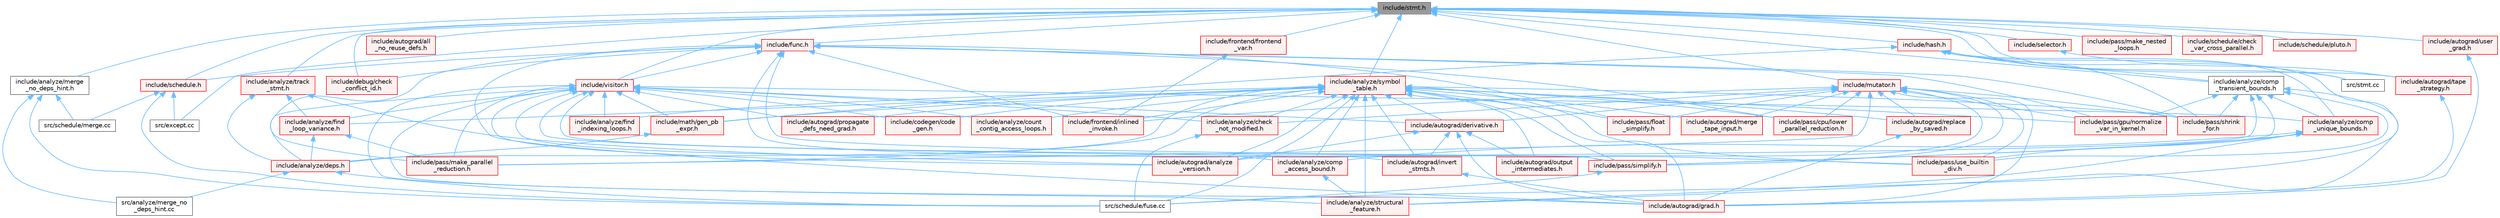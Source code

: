 digraph "include/stmt.h"
{
 // LATEX_PDF_SIZE
  bgcolor="transparent";
  edge [fontname=Helvetica,fontsize=10,labelfontname=Helvetica,labelfontsize=10];
  node [fontname=Helvetica,fontsize=10,shape=box,height=0.2,width=0.4];
  Node1 [label="include/stmt.h",height=0.2,width=0.4,color="gray40", fillcolor="grey60", style="filled", fontcolor="black",tooltip=" "];
  Node1 -> Node2 [dir="back",color="steelblue1",style="solid"];
  Node2 [label="include/analyze/comp\l_transient_bounds.h",height=0.2,width=0.4,color="grey40", fillcolor="white", style="filled",URL="$comp__transient__bounds_8h.html",tooltip=" "];
  Node2 -> Node3 [dir="back",color="steelblue1",style="solid"];
  Node3 [label="include/analyze/comp\l_unique_bounds.h",height=0.2,width=0.4,color="red", fillcolor="#FFF0F0", style="filled",URL="$comp__unique__bounds_8h.html",tooltip=" "];
  Node3 -> Node4 [dir="back",color="steelblue1",style="solid"];
  Node4 [label="include/analyze/comp\l_access_bound.h",height=0.2,width=0.4,color="red", fillcolor="#FFF0F0", style="filled",URL="$comp__access__bound_8h.html",tooltip=" "];
  Node4 -> Node5 [dir="back",color="steelblue1",style="solid"];
  Node5 [label="include/analyze/structural\l_feature.h",height=0.2,width=0.4,color="red", fillcolor="#FFF0F0", style="filled",URL="$structural__feature_8h.html",tooltip=" "];
  Node3 -> Node5 [dir="back",color="steelblue1",style="solid"];
  Node3 -> Node15 [dir="back",color="steelblue1",style="solid"];
  Node15 [label="include/pass/simplify.h",height=0.2,width=0.4,color="red", fillcolor="#FFF0F0", style="filled",URL="$simplify_8h.html",tooltip=" "];
  Node15 -> Node12 [dir="back",color="steelblue1",style="solid"];
  Node12 [label="src/schedule/fuse.cc",height=0.2,width=0.4,color="grey40", fillcolor="white", style="filled",URL="$fuse_8cc.html",tooltip=" "];
  Node3 -> Node35 [dir="back",color="steelblue1",style="solid"];
  Node35 [label="include/pass/use_builtin\l_div.h",height=0.2,width=0.4,color="red", fillcolor="#FFF0F0", style="filled",URL="$use__builtin__div_8h.html",tooltip=" "];
  Node2 -> Node5 [dir="back",color="steelblue1",style="solid"];
  Node2 -> Node39 [dir="back",color="steelblue1",style="solid"];
  Node39 [label="include/autograd/analyze\l_version.h",height=0.2,width=0.4,color="red", fillcolor="#FFF0F0", style="filled",URL="$analyze__version_8h.html",tooltip=" "];
  Node2 -> Node41 [dir="back",color="steelblue1",style="solid"];
  Node41 [label="include/pass/gpu/normalize\l_var_in_kernel.h",height=0.2,width=0.4,color="red", fillcolor="#FFF0F0", style="filled",URL="$normalize__var__in__kernel_8h.html",tooltip=" "];
  Node2 -> Node42 [dir="back",color="steelblue1",style="solid"];
  Node42 [label="include/pass/shrink\l_for.h",height=0.2,width=0.4,color="red", fillcolor="#FFF0F0", style="filled",URL="$shrink__for_8h.html",tooltip=" "];
  Node2 -> Node15 [dir="back",color="steelblue1",style="solid"];
  Node2 -> Node35 [dir="back",color="steelblue1",style="solid"];
  Node1 -> Node44 [dir="back",color="steelblue1",style="solid"];
  Node44 [label="include/analyze/merge\l_no_deps_hint.h",height=0.2,width=0.4,color="grey40", fillcolor="white", style="filled",URL="$merge__no__deps__hint_8h.html",tooltip=" "];
  Node44 -> Node45 [dir="back",color="steelblue1",style="solid"];
  Node45 [label="src/analyze/merge_no\l_deps_hint.cc",height=0.2,width=0.4,color="grey40", fillcolor="white", style="filled",URL="$merge__no__deps__hint_8cc.html",tooltip=" "];
  Node44 -> Node12 [dir="back",color="steelblue1",style="solid"];
  Node44 -> Node46 [dir="back",color="steelblue1",style="solid"];
  Node46 [label="src/schedule/merge.cc",height=0.2,width=0.4,color="grey40", fillcolor="white", style="filled",URL="$merge_8cc.html",tooltip=" "];
  Node1 -> Node47 [dir="back",color="steelblue1",style="solid"];
  Node47 [label="include/analyze/symbol\l_table.h",height=0.2,width=0.4,color="red", fillcolor="#FFF0F0", style="filled",URL="$symbol__table_8h.html",tooltip=" "];
  Node47 -> Node48 [dir="back",color="steelblue1",style="solid"];
  Node48 [label="include/analyze/check\l_not_modified.h",height=0.2,width=0.4,color="red", fillcolor="#FFF0F0", style="filled",URL="$check__not__modified_8h.html",tooltip=" "];
  Node48 -> Node12 [dir="back",color="steelblue1",style="solid"];
  Node47 -> Node4 [dir="back",color="steelblue1",style="solid"];
  Node47 -> Node53 [dir="back",color="steelblue1",style="solid"];
  Node53 [label="include/analyze/count\l_contig_access_loops.h",height=0.2,width=0.4,color="red", fillcolor="#FFF0F0", style="filled",URL="$count__contig__access__loops_8h.html",tooltip=" "];
  Node47 -> Node55 [dir="back",color="steelblue1",style="solid"];
  Node55 [label="include/analyze/deps.h",height=0.2,width=0.4,color="red", fillcolor="#FFF0F0", style="filled",URL="$deps_8h.html",tooltip=" "];
  Node55 -> Node45 [dir="back",color="steelblue1",style="solid"];
  Node55 -> Node12 [dir="back",color="steelblue1",style="solid"];
  Node47 -> Node73 [dir="back",color="steelblue1",style="solid"];
  Node73 [label="include/analyze/find\l_indexing_loops.h",height=0.2,width=0.4,color="red", fillcolor="#FFF0F0", style="filled",URL="$find__indexing__loops_8h.html",tooltip=" "];
  Node47 -> Node76 [dir="back",color="steelblue1",style="solid"];
  Node76 [label="include/analyze/find\l_loop_variance.h",height=0.2,width=0.4,color="red", fillcolor="#FFF0F0", style="filled",URL="$find__loop__variance_8h.html",tooltip=" "];
  Node76 -> Node55 [dir="back",color="steelblue1",style="solid"];
  Node76 -> Node77 [dir="back",color="steelblue1",style="solid"];
  Node77 [label="include/pass/make_parallel\l_reduction.h",height=0.2,width=0.4,color="red", fillcolor="#FFF0F0", style="filled",URL="$make__parallel__reduction_8h.html",tooltip=" "];
  Node47 -> Node5 [dir="back",color="steelblue1",style="solid"];
  Node47 -> Node39 [dir="back",color="steelblue1",style="solid"];
  Node47 -> Node83 [dir="back",color="steelblue1",style="solid"];
  Node83 [label="include/autograd/derivative.h",height=0.2,width=0.4,color="red", fillcolor="#FFF0F0", style="filled",URL="$derivative_8h.html",tooltip=" "];
  Node83 -> Node39 [dir="back",color="steelblue1",style="solid"];
  Node83 -> Node85 [dir="back",color="steelblue1",style="solid"];
  Node85 [label="include/autograd/grad.h",height=0.2,width=0.4,color="red", fillcolor="#FFF0F0", style="filled",URL="$grad_8h.html",tooltip=" "];
  Node83 -> Node86 [dir="back",color="steelblue1",style="solid"];
  Node86 [label="include/autograd/invert\l_stmts.h",height=0.2,width=0.4,color="red", fillcolor="#FFF0F0", style="filled",URL="$invert__stmts_8h.html",tooltip=" "];
  Node86 -> Node85 [dir="back",color="steelblue1",style="solid"];
  Node83 -> Node87 [dir="back",color="steelblue1",style="solid"];
  Node87 [label="include/autograd/output\l_intermediates.h",height=0.2,width=0.4,color="red", fillcolor="#FFF0F0", style="filled",URL="$output__intermediates_8h.html",tooltip=" "];
  Node47 -> Node85 [dir="back",color="steelblue1",style="solid"];
  Node47 -> Node86 [dir="back",color="steelblue1",style="solid"];
  Node47 -> Node89 [dir="back",color="steelblue1",style="solid"];
  Node89 [label="include/autograd/merge\l_tape_input.h",height=0.2,width=0.4,color="red", fillcolor="#FFF0F0", style="filled",URL="$merge__tape__input_8h.html",tooltip=" "];
  Node47 -> Node87 [dir="back",color="steelblue1",style="solid"];
  Node47 -> Node91 [dir="back",color="steelblue1",style="solid"];
  Node91 [label="include/autograd/propagate\l_defs_need_grad.h",height=0.2,width=0.4,color="red", fillcolor="#FFF0F0", style="filled",URL="$propagate__defs__need__grad_8h.html",tooltip=" "];
  Node47 -> Node93 [dir="back",color="steelblue1",style="solid"];
  Node93 [label="include/autograd/replace\l_by_saved.h",height=0.2,width=0.4,color="red", fillcolor="#FFF0F0", style="filled",URL="$replace__by__saved_8h.html",tooltip=" "];
  Node93 -> Node85 [dir="back",color="steelblue1",style="solid"];
  Node47 -> Node95 [dir="back",color="steelblue1",style="solid"];
  Node95 [label="include/codegen/code\l_gen.h",height=0.2,width=0.4,color="red", fillcolor="#FFF0F0", style="filled",URL="$include_2codegen_2code__gen_8h.html",tooltip=" "];
  Node47 -> Node106 [dir="back",color="steelblue1",style="solid"];
  Node106 [label="include/frontend/inlined\l_invoke.h",height=0.2,width=0.4,color="red", fillcolor="#FFF0F0", style="filled",URL="$inlined__invoke_8h.html",tooltip=" "];
  Node47 -> Node108 [dir="back",color="steelblue1",style="solid"];
  Node108 [label="include/math/gen_pb\l_expr.h",height=0.2,width=0.4,color="red", fillcolor="#FFF0F0", style="filled",URL="$gen__pb__expr_8h.html",tooltip=" "];
  Node108 -> Node55 [dir="back",color="steelblue1",style="solid"];
  Node47 -> Node109 [dir="back",color="steelblue1",style="solid"];
  Node109 [label="include/pass/cpu/lower\l_parallel_reduction.h",height=0.2,width=0.4,color="red", fillcolor="#FFF0F0", style="filled",URL="$cpu_2lower__parallel__reduction_8h.html",tooltip=" "];
  Node47 -> Node110 [dir="back",color="steelblue1",style="solid"];
  Node110 [label="include/pass/float\l_simplify.h",height=0.2,width=0.4,color="red", fillcolor="#FFF0F0", style="filled",URL="$float__simplify_8h.html",tooltip=" "];
  Node47 -> Node41 [dir="back",color="steelblue1",style="solid"];
  Node47 -> Node77 [dir="back",color="steelblue1",style="solid"];
  Node47 -> Node42 [dir="back",color="steelblue1",style="solid"];
  Node47 -> Node15 [dir="back",color="steelblue1",style="solid"];
  Node47 -> Node35 [dir="back",color="steelblue1",style="solid"];
  Node47 -> Node12 [dir="back",color="steelblue1",style="solid"];
  Node1 -> Node144 [dir="back",color="steelblue1",style="solid"];
  Node144 [label="include/analyze/track\l_stmt.h",height=0.2,width=0.4,color="red", fillcolor="#FFF0F0", style="filled",URL="$track__stmt_8h.html",tooltip=" "];
  Node144 -> Node55 [dir="back",color="steelblue1",style="solid"];
  Node144 -> Node76 [dir="back",color="steelblue1",style="solid"];
  Node144 -> Node39 [dir="back",color="steelblue1",style="solid"];
  Node1 -> Node146 [dir="back",color="steelblue1",style="solid"];
  Node146 [label="include/autograd/all\l_no_reuse_defs.h",height=0.2,width=0.4,color="red", fillcolor="#FFF0F0", style="filled",URL="$all__no__reuse__defs_8h.html",tooltip=" "];
  Node1 -> Node148 [dir="back",color="steelblue1",style="solid"];
  Node148 [label="include/autograd/tape\l_strategy.h",height=0.2,width=0.4,color="red", fillcolor="#FFF0F0", style="filled",URL="$tape__strategy_8h.html",tooltip=" "];
  Node148 -> Node85 [dir="back",color="steelblue1",style="solid"];
  Node1 -> Node149 [dir="back",color="steelblue1",style="solid"];
  Node149 [label="include/autograd/user\l_grad.h",height=0.2,width=0.4,color="red", fillcolor="#FFF0F0", style="filled",URL="$user__grad_8h.html",tooltip=" "];
  Node149 -> Node85 [dir="back",color="steelblue1",style="solid"];
  Node1 -> Node151 [dir="back",color="steelblue1",style="solid"];
  Node151 [label="include/debug/check\l_conflict_id.h",height=0.2,width=0.4,color="red", fillcolor="#FFF0F0", style="filled",URL="$check__conflict__id_8h.html",tooltip=" "];
  Node1 -> Node153 [dir="back",color="steelblue1",style="solid"];
  Node153 [label="include/frontend/frontend\l_var.h",height=0.2,width=0.4,color="red", fillcolor="#FFF0F0", style="filled",URL="$frontend__var_8h.html",tooltip=" "];
  Node153 -> Node106 [dir="back",color="steelblue1",style="solid"];
  Node1 -> Node155 [dir="back",color="steelblue1",style="solid"];
  Node155 [label="include/func.h",height=0.2,width=0.4,color="red", fillcolor="#FFF0F0", style="filled",URL="$func_8h.html",tooltip=" "];
  Node155 -> Node85 [dir="back",color="steelblue1",style="solid"];
  Node155 -> Node151 [dir="back",color="steelblue1",style="solid"];
  Node155 -> Node106 [dir="back",color="steelblue1",style="solid"];
  Node155 -> Node109 [dir="back",color="steelblue1",style="solid"];
  Node155 -> Node110 [dir="back",color="steelblue1",style="solid"];
  Node155 -> Node41 [dir="back",color="steelblue1",style="solid"];
  Node155 -> Node77 [dir="back",color="steelblue1",style="solid"];
  Node155 -> Node42 [dir="back",color="steelblue1",style="solid"];
  Node155 -> Node15 [dir="back",color="steelblue1",style="solid"];
  Node155 -> Node35 [dir="back",color="steelblue1",style="solid"];
  Node155 -> Node129 [dir="back",color="steelblue1",style="solid"];
  Node129 [label="include/schedule.h",height=0.2,width=0.4,color="red", fillcolor="#FFF0F0", style="filled",URL="$schedule_8h.html",tooltip=" "];
  Node129 -> Node130 [dir="back",color="steelblue1",style="solid"];
  Node130 [label="src/except.cc",height=0.2,width=0.4,color="grey40", fillcolor="white", style="filled",URL="$except_8cc.html",tooltip=" "];
  Node129 -> Node12 [dir="back",color="steelblue1",style="solid"];
  Node129 -> Node46 [dir="back",color="steelblue1",style="solid"];
  Node155 -> Node188 [dir="back",color="steelblue1",style="solid"];
  Node188 [label="include/visitor.h",height=0.2,width=0.4,color="red", fillcolor="#FFF0F0", style="filled",URL="$visitor_8h.html",tooltip=" "];
  Node188 -> Node48 [dir="back",color="steelblue1",style="solid"];
  Node188 -> Node4 [dir="back",color="steelblue1",style="solid"];
  Node188 -> Node3 [dir="back",color="steelblue1",style="solid"];
  Node188 -> Node53 [dir="back",color="steelblue1",style="solid"];
  Node188 -> Node55 [dir="back",color="steelblue1",style="solid"];
  Node188 -> Node73 [dir="back",color="steelblue1",style="solid"];
  Node188 -> Node76 [dir="back",color="steelblue1",style="solid"];
  Node188 -> Node5 [dir="back",color="steelblue1",style="solid"];
  Node188 -> Node39 [dir="back",color="steelblue1",style="solid"];
  Node188 -> Node83 [dir="back",color="steelblue1",style="solid"];
  Node188 -> Node85 [dir="back",color="steelblue1",style="solid"];
  Node188 -> Node86 [dir="back",color="steelblue1",style="solid"];
  Node188 -> Node91 [dir="back",color="steelblue1",style="solid"];
  Node188 -> Node95 [dir="back",color="steelblue1",style="solid"];
  Node188 -> Node108 [dir="back",color="steelblue1",style="solid"];
  Node188 -> Node77 [dir="back",color="steelblue1",style="solid"];
  Node188 -> Node15 [dir="back",color="steelblue1",style="solid"];
  Node1 -> Node198 [dir="back",color="steelblue1",style="solid"];
  Node198 [label="include/hash.h",height=0.2,width=0.4,color="red", fillcolor="#FFF0F0", style="filled",URL="$hash_8h.html",tooltip=" "];
  Node198 -> Node2 [dir="back",color="steelblue1",style="solid"];
  Node198 -> Node3 [dir="back",color="steelblue1",style="solid"];
  Node198 -> Node108 [dir="back",color="steelblue1",style="solid"];
  Node198 -> Node42 [dir="back",color="steelblue1",style="solid"];
  Node198 -> Node12 [dir="back",color="steelblue1",style="solid"];
  Node198 -> Node209 [dir="back",color="steelblue1",style="solid"];
  Node209 [label="src/stmt.cc",height=0.2,width=0.4,color="grey40", fillcolor="white", style="filled",URL="$stmt_8cc.html",tooltip=" "];
  Node1 -> Node212 [dir="back",color="steelblue1",style="solid"];
  Node212 [label="include/mutator.h",height=0.2,width=0.4,color="red", fillcolor="#FFF0F0", style="filled",URL="$mutator_8h.html",tooltip=" "];
  Node212 -> Node48 [dir="back",color="steelblue1",style="solid"];
  Node212 -> Node83 [dir="back",color="steelblue1",style="solid"];
  Node212 -> Node85 [dir="back",color="steelblue1",style="solid"];
  Node212 -> Node89 [dir="back",color="steelblue1",style="solid"];
  Node212 -> Node87 [dir="back",color="steelblue1",style="solid"];
  Node212 -> Node93 [dir="back",color="steelblue1",style="solid"];
  Node212 -> Node106 [dir="back",color="steelblue1",style="solid"];
  Node212 -> Node109 [dir="back",color="steelblue1",style="solid"];
  Node212 -> Node110 [dir="back",color="steelblue1",style="solid"];
  Node212 -> Node41 [dir="back",color="steelblue1",style="solid"];
  Node212 -> Node77 [dir="back",color="steelblue1",style="solid"];
  Node212 -> Node42 [dir="back",color="steelblue1",style="solid"];
  Node212 -> Node15 [dir="back",color="steelblue1",style="solid"];
  Node212 -> Node35 [dir="back",color="steelblue1",style="solid"];
  Node1 -> Node230 [dir="back",color="steelblue1",style="solid"];
  Node230 [label="include/pass/make_nested\l_loops.h",height=0.2,width=0.4,color="red", fillcolor="#FFF0F0", style="filled",URL="$make__nested__loops_8h.html",tooltip=" "];
  Node1 -> Node129 [dir="back",color="steelblue1",style="solid"];
  Node1 -> Node231 [dir="back",color="steelblue1",style="solid"];
  Node231 [label="include/schedule/check\l_var_cross_parallel.h",height=0.2,width=0.4,color="red", fillcolor="#FFF0F0", style="filled",URL="$check__var__cross__parallel_8h.html",tooltip=" "];
  Node1 -> Node232 [dir="back",color="steelblue1",style="solid"];
  Node232 [label="include/schedule/pluto.h",height=0.2,width=0.4,color="red", fillcolor="#FFF0F0", style="filled",URL="$pluto_8h.html",tooltip=" "];
  Node1 -> Node233 [dir="back",color="steelblue1",style="solid"];
  Node233 [label="include/selector.h",height=0.2,width=0.4,color="red", fillcolor="#FFF0F0", style="filled",URL="$selector_8h.html",tooltip=" "];
  Node233 -> Node148 [dir="back",color="steelblue1",style="solid"];
  Node1 -> Node188 [dir="back",color="steelblue1",style="solid"];
  Node1 -> Node130 [dir="back",color="steelblue1",style="solid"];
  Node1 -> Node209 [dir="back",color="steelblue1",style="solid"];
}
